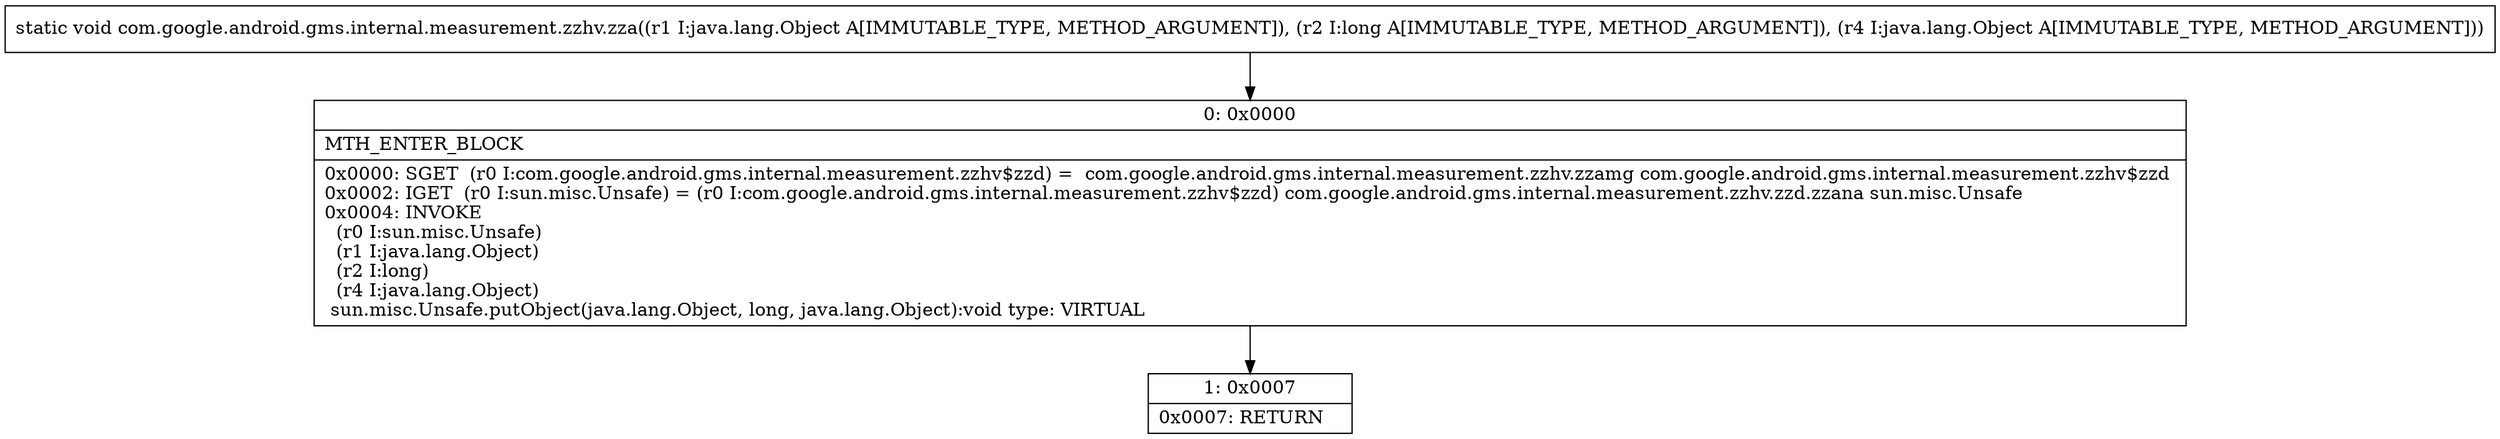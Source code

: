 digraph "CFG forcom.google.android.gms.internal.measurement.zzhv.zza(Ljava\/lang\/Object;JLjava\/lang\/Object;)V" {
Node_0 [shape=record,label="{0\:\ 0x0000|MTH_ENTER_BLOCK\l|0x0000: SGET  (r0 I:com.google.android.gms.internal.measurement.zzhv$zzd) =  com.google.android.gms.internal.measurement.zzhv.zzamg com.google.android.gms.internal.measurement.zzhv$zzd \l0x0002: IGET  (r0 I:sun.misc.Unsafe) = (r0 I:com.google.android.gms.internal.measurement.zzhv$zzd) com.google.android.gms.internal.measurement.zzhv.zzd.zzana sun.misc.Unsafe \l0x0004: INVOKE  \l  (r0 I:sun.misc.Unsafe)\l  (r1 I:java.lang.Object)\l  (r2 I:long)\l  (r4 I:java.lang.Object)\l sun.misc.Unsafe.putObject(java.lang.Object, long, java.lang.Object):void type: VIRTUAL \l}"];
Node_1 [shape=record,label="{1\:\ 0x0007|0x0007: RETURN   \l}"];
MethodNode[shape=record,label="{static void com.google.android.gms.internal.measurement.zzhv.zza((r1 I:java.lang.Object A[IMMUTABLE_TYPE, METHOD_ARGUMENT]), (r2 I:long A[IMMUTABLE_TYPE, METHOD_ARGUMENT]), (r4 I:java.lang.Object A[IMMUTABLE_TYPE, METHOD_ARGUMENT])) }"];
MethodNode -> Node_0;
Node_0 -> Node_1;
}

